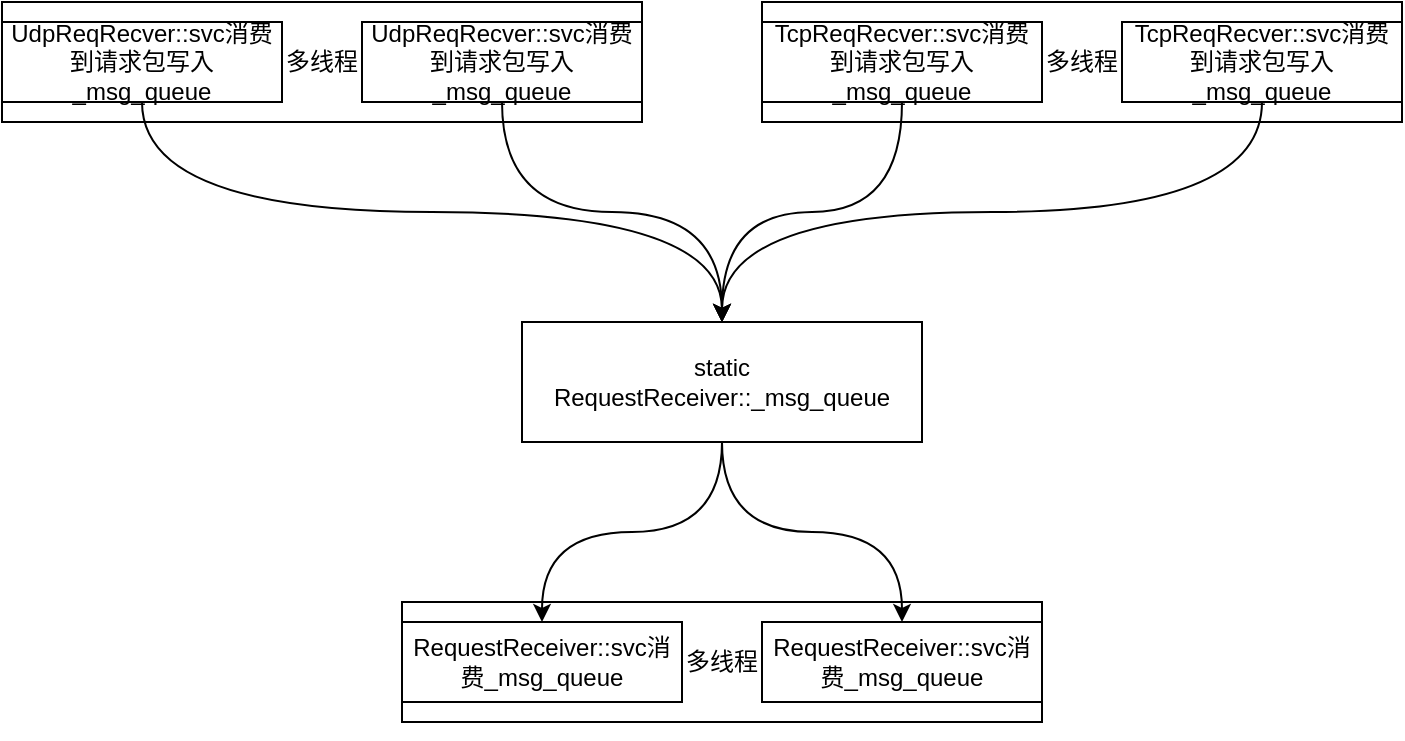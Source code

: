 <mxfile version="14.4.8" type="github"><diagram id="Fx6QwXPEPjkp4uTv7rv2" name="Page-1"><mxGraphModel dx="896" dy="589" grid="1" gridSize="10" guides="1" tooltips="1" connect="1" arrows="1" fold="1" page="1" pageScale="1" pageWidth="827" pageHeight="1169" math="0" shadow="0"><root><mxCell id="0"/><mxCell id="1" parent="0"/><mxCell id="QAB3ZG7SXURi5DL-X-3B-6" value="多线程" style="rounded=0;whiteSpace=wrap;html=1;" vertex="1" parent="1"><mxGeometry x="280" y="330" width="320" height="60" as="geometry"/></mxCell><mxCell id="4TioFEiaBnjqGTt7mtC3-1" value="RequestReceiver::svc消费_msg_queue" style="rounded=0;whiteSpace=wrap;html=1;" parent="1" vertex="1"><mxGeometry x="280" y="340" width="140" height="40" as="geometry"/></mxCell><mxCell id="QAB3ZG7SXURi5DL-X-3B-3" style="edgeStyle=orthogonalEdgeStyle;rounded=0;orthogonalLoop=1;jettySize=auto;html=1;exitX=0.5;exitY=1;exitDx=0;exitDy=0;curved=1;" edge="1" parent="1" source="QAB3ZG7SXURi5DL-X-3B-1" target="4TioFEiaBnjqGTt7mtC3-1"><mxGeometry relative="1" as="geometry"/></mxCell><mxCell id="QAB3ZG7SXURi5DL-X-3B-5" style="edgeStyle=orthogonalEdgeStyle;rounded=0;orthogonalLoop=1;jettySize=auto;html=1;exitX=0.5;exitY=1;exitDx=0;exitDy=0;curved=1;" edge="1" parent="1" source="QAB3ZG7SXURi5DL-X-3B-1" target="QAB3ZG7SXURi5DL-X-3B-4"><mxGeometry relative="1" as="geometry"/></mxCell><mxCell id="QAB3ZG7SXURi5DL-X-3B-1" value="static RequestReceiver::_msg_queue" style="rounded=0;whiteSpace=wrap;html=1;" vertex="1" parent="1"><mxGeometry x="340" y="190" width="200" height="60" as="geometry"/></mxCell><mxCell id="QAB3ZG7SXURi5DL-X-3B-4" value="RequestReceiver::svc消费_msg_queue" style="rounded=0;whiteSpace=wrap;html=1;" vertex="1" parent="1"><mxGeometry x="460" y="340" width="140" height="40" as="geometry"/></mxCell><mxCell id="QAB3ZG7SXURi5DL-X-3B-7" value="多线程" style="rounded=0;whiteSpace=wrap;html=1;" vertex="1" parent="1"><mxGeometry x="80" y="30" width="320" height="60" as="geometry"/></mxCell><mxCell id="QAB3ZG7SXURi5DL-X-3B-11" style="edgeStyle=orthogonalEdgeStyle;rounded=0;orthogonalLoop=1;jettySize=auto;html=1;exitX=0.5;exitY=1;exitDx=0;exitDy=0;curved=1;" edge="1" parent="1" source="QAB3ZG7SXURi5DL-X-3B-8" target="QAB3ZG7SXURi5DL-X-3B-1"><mxGeometry relative="1" as="geometry"/></mxCell><mxCell id="QAB3ZG7SXURi5DL-X-3B-8" value="UdpReqRecver::svc消费到请求包写入_msg_queue" style="rounded=0;whiteSpace=wrap;html=1;" vertex="1" parent="1"><mxGeometry x="80" y="40" width="140" height="40" as="geometry"/></mxCell><mxCell id="QAB3ZG7SXURi5DL-X-3B-19" style="edgeStyle=orthogonalEdgeStyle;curved=1;rounded=0;orthogonalLoop=1;jettySize=auto;html=1;exitX=0.5;exitY=1;exitDx=0;exitDy=0;entryX=0.5;entryY=0;entryDx=0;entryDy=0;" edge="1" parent="1" source="QAB3ZG7SXURi5DL-X-3B-10" target="QAB3ZG7SXURi5DL-X-3B-1"><mxGeometry relative="1" as="geometry"/></mxCell><mxCell id="QAB3ZG7SXURi5DL-X-3B-10" value="UdpReqRecver::svc消费到请求包写入_msg_queue" style="rounded=0;whiteSpace=wrap;html=1;" vertex="1" parent="1"><mxGeometry x="260" y="40" width="140" height="40" as="geometry"/></mxCell><mxCell id="QAB3ZG7SXURi5DL-X-3B-14" value="多线程" style="rounded=0;whiteSpace=wrap;html=1;" vertex="1" parent="1"><mxGeometry x="460" y="30" width="320" height="60" as="geometry"/></mxCell><mxCell id="QAB3ZG7SXURi5DL-X-3B-17" style="edgeStyle=orthogonalEdgeStyle;curved=1;rounded=0;orthogonalLoop=1;jettySize=auto;html=1;exitX=0.5;exitY=1;exitDx=0;exitDy=0;entryX=0.5;entryY=0;entryDx=0;entryDy=0;" edge="1" parent="1" source="QAB3ZG7SXURi5DL-X-3B-15" target="QAB3ZG7SXURi5DL-X-3B-1"><mxGeometry relative="1" as="geometry"/></mxCell><mxCell id="QAB3ZG7SXURi5DL-X-3B-15" value="TcpReqRecver::svc消费到请求包写入_msg_queue" style="rounded=0;whiteSpace=wrap;html=1;" vertex="1" parent="1"><mxGeometry x="460" y="40" width="140" height="40" as="geometry"/></mxCell><mxCell id="QAB3ZG7SXURi5DL-X-3B-20" style="edgeStyle=orthogonalEdgeStyle;curved=1;rounded=0;orthogonalLoop=1;jettySize=auto;html=1;exitX=0.5;exitY=1;exitDx=0;exitDy=0;entryX=0.5;entryY=0;entryDx=0;entryDy=0;" edge="1" parent="1" source="QAB3ZG7SXURi5DL-X-3B-16" target="QAB3ZG7SXURi5DL-X-3B-1"><mxGeometry relative="1" as="geometry"/></mxCell><mxCell id="QAB3ZG7SXURi5DL-X-3B-16" value="TcpReqRecver::svc消费到请求包写入_msg_queue" style="rounded=0;whiteSpace=wrap;html=1;" vertex="1" parent="1"><mxGeometry x="640" y="40" width="140" height="40" as="geometry"/></mxCell><mxCell id="QAB3ZG7SXURi5DL-X-3B-22" style="edgeStyle=orthogonalEdgeStyle;curved=1;rounded=0;orthogonalLoop=1;jettySize=auto;html=1;exitX=0.5;exitY=1;exitDx=0;exitDy=0;" edge="1" parent="1" source="QAB3ZG7SXURi5DL-X-3B-6" target="QAB3ZG7SXURi5DL-X-3B-6"><mxGeometry relative="1" as="geometry"/></mxCell></root></mxGraphModel></diagram></mxfile>